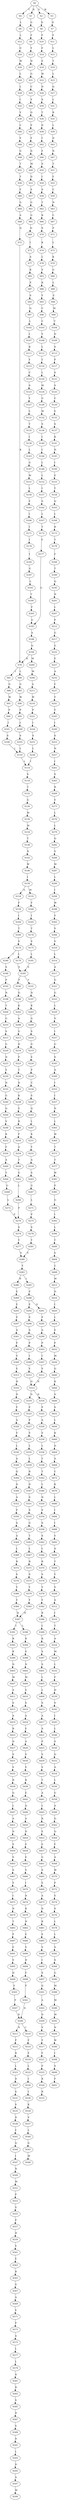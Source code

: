 strict digraph  {
	S0 -> S1 [ label = R ];
	S0 -> S2 [ label = V ];
	S0 -> S3 [ label = W ];
	S0 -> S4 [ label = T ];
	S1 -> S5 [ label = G ];
	S2 -> S6 [ label = D ];
	S3 -> S7 [ label = D ];
	S4 -> S8 [ label = L ];
	S5 -> S9 [ label = F ];
	S6 -> S10 [ label = P ];
	S7 -> S11 [ label = P ];
	S8 -> S12 [ label = L ];
	S9 -> S13 [ label = Y ];
	S10 -> S14 [ label = F ];
	S11 -> S15 [ label = L ];
	S12 -> S16 [ label = G ];
	S13 -> S17 [ label = H ];
	S14 -> S18 [ label = E ];
	S15 -> S19 [ label = T ];
	S16 -> S20 [ label = M ];
	S17 -> S21 [ label = G ];
	S18 -> S22 [ label = W ];
	S19 -> S23 [ label = L ];
	S20 -> S24 [ label = L ];
	S21 -> S25 [ label = C ];
	S22 -> S26 [ label = D ];
	S23 -> S27 [ label = Q ];
	S24 -> S28 [ label = L ];
	S25 -> S29 [ label = V ];
	S26 -> S30 [ label = S ];
	S27 -> S31 [ label = L ];
	S28 -> S32 [ label = I ];
	S29 -> S33 [ label = Q ];
	S30 -> S34 [ label = T ];
	S31 -> S35 [ label = R ];
	S32 -> S36 [ label = V ];
	S33 -> S37 [ label = P ];
	S34 -> S38 [ label = D ];
	S35 -> S39 [ label = L ];
	S36 -> S40 [ label = C ];
	S37 -> S41 [ label = F ];
	S38 -> S42 [ label = I ];
	S39 -> S43 [ label = D ];
	S40 -> S44 [ label = V ];
	S41 -> S45 [ label = D ];
	S42 -> S46 [ label = F ];
	S43 -> S47 [ label = N ];
	S44 -> S48 [ label = G ];
	S45 -> S49 [ label = M ];
	S46 -> S50 [ label = S ];
	S47 -> S51 [ label = T ];
	S48 -> S52 [ label = T ];
	S49 -> S53 [ label = D ];
	S50 -> S54 [ label = I ];
	S51 -> S55 [ label = F ];
	S52 -> S56 [ label = T ];
	S53 -> S57 [ label = E ];
	S54 -> S58 [ label = S ];
	S55 -> S59 [ label = C ];
	S56 -> S60 [ label = F ];
	S57 -> S61 [ label = G ];
	S58 -> S62 [ label = T ];
	S59 -> S63 [ label = N ];
	S60 -> S64 [ label = G ];
	S61 -> S65 [ label = G ];
	S62 -> S66 [ label = R ];
	S63 -> S67 [ label = C ];
	S64 -> S68 [ label = A ];
	S65 -> S69 [ label = D ];
	S66 -> S70 [ label = S ];
	S67 -> S71 [ label = P ];
	S68 -> S72 [ label = Q ];
	S69 -> S73 [ label = I ];
	S70 -> S74 [ label = K ];
	S71 -> S75 [ label = L ];
	S72 -> S76 [ label = K ];
	S73 -> S77 [ label = A ];
	S74 -> S78 [ label = L ];
	S75 -> S79 [ label = K ];
	S76 -> S80 [ label = L ];
	S76 -> S81 [ label = I ];
	S77 -> S82 [ label = K ];
	S78 -> S83 [ label = V ];
	S79 -> S84 [ label = G ];
	S80 -> S85 [ label = G ];
	S81 -> S86 [ label = G ];
	S82 -> S87 [ label = P ];
	S83 -> S88 [ label = R ];
	S84 -> S89 [ label = L ];
	S85 -> S90 [ label = W ];
	S86 -> S91 [ label = W ];
	S87 -> S92 [ label = S ];
	S88 -> S93 [ label = Y ];
	S89 -> S94 [ label = E ];
	S90 -> S95 [ label = P ];
	S91 -> S96 [ label = P ];
	S92 -> S97 [ label = Q ];
	S93 -> S98 [ label = C ];
	S94 -> S99 [ label = M ];
	S95 -> S100 [ label = I ];
	S96 -> S101 [ label = I ];
	S97 -> S102 [ label = L ];
	S98 -> S103 [ label = C ];
	S99 -> S104 [ label = T ];
	S100 -> S105 [ label = S ];
	S101 -> S106 [ label = S ];
	S102 -> S107 [ label = I ];
	S103 -> S108 [ label = Y ];
	S104 -> S109 [ label = D ];
	S105 -> S110 [ label = L ];
	S106 -> S110 [ label = L ];
	S107 -> S111 [ label = R ];
	S108 -> S112 [ label = L ];
	S109 -> S113 [ label = S ];
	S110 -> S114 [ label = I ];
	S111 -> S115 [ label = Y ];
	S112 -> S116 [ label = T ];
	S113 -> S117 [ label = P ];
	S114 -> S118 [ label = S ];
	S115 -> S119 [ label = C ];
	S116 -> S120 [ label = L ];
	S117 -> S121 [ label = S ];
	S118 -> S122 [ label = T ];
	S119 -> S123 [ label = S ];
	S120 -> S124 [ label = M ];
	S121 -> S125 [ label = S ];
	S122 -> S126 [ label = G ];
	S123 -> S127 [ label = Y ];
	S124 -> S128 [ label = G ];
	S125 -> S129 [ label = C ];
	S126 -> S130 [ label = M ];
	S127 -> S131 [ label = L ];
	S128 -> S132 [ label = M ];
	S129 -> S133 [ label = E ];
	S130 -> S134 [ label = M ];
	S131 -> S135 [ label = T ];
	S132 -> S136 [ label = S ];
	S133 -> S137 [ label = S ];
	S134 -> S138 [ label = T ];
	S135 -> S139 [ label = I ];
	S136 -> S140 [ label = I ];
	S137 -> S141 [ label = K ];
	S138 -> S142 [ label = N ];
	S139 -> S143 [ label = L ];
	S140 -> S144 [ label = I ];
	S141 -> S145 [ label = N ];
	S142 -> S146 [ label = W ];
	S143 -> S147 [ label = G ];
	S144 -> S148 [ label = L ];
	S145 -> S149 [ label = I ];
	S146 -> S150 [ label = I ];
	S147 -> S151 [ label = M ];
	S148 -> S152 [ label = L ];
	S149 -> S153 [ label = E ];
	S150 -> S154 [ label = A ];
	S150 -> S155 [ label = M ];
	S151 -> S156 [ label = L ];
	S152 -> S157 [ label = I ];
	S153 -> S158 [ label = T ];
	S154 -> S159 [ label = F ];
	S155 -> S160 [ label = F ];
	S156 -> S161 [ label = F ];
	S157 -> S162 [ label = G ];
	S158 -> S163 [ label = Q ];
	S159 -> S164 [ label = I ];
	S160 -> S165 [ label = I ];
	S161 -> S166 [ label = I ];
	S162 -> S167 [ label = L ];
	S163 -> S168 [ label = L ];
	S164 -> S169 [ label = T ];
	S165 -> S170 [ label = T ];
	S166 -> S171 [ label = I ];
	S167 -> S172 [ label = T ];
	S168 -> S173 [ label = K ];
	S169 -> S174 [ label = V ];
	S170 -> S175 [ label = V ];
	S171 -> S176 [ label = I ];
	S172 -> S177 [ label = F ];
	S173 -> S178 [ label = T ];
	S174 -> S179 [ label = L ];
	S174 -> S180 [ label = I ];
	S175 -> S181 [ label = L ];
	S176 -> S182 [ label = I ];
	S177 -> S183 [ label = G ];
	S178 -> S184 [ label = F ];
	S179 -> S185 [ label = S ];
	S180 -> S186 [ label = S ];
	S181 -> S185 [ label = S ];
	S182 -> S187 [ label = G ];
	S183 -> S188 [ label = A ];
	S184 -> S189 [ label = T ];
	S185 -> S190 [ label = P ];
	S185 -> S191 [ label = T ];
	S186 -> S192 [ label = P ];
	S187 -> S193 [ label = L ];
	S188 -> S194 [ label = Q ];
	S189 -> S195 [ label = Q ];
	S190 -> S196 [ label = Q ];
	S191 -> S197 [ label = N ];
	S192 -> S198 [ label = N ];
	S193 -> S199 [ label = T ];
	S194 -> S200 [ label = M ];
	S194 -> S76 [ label = K ];
	S195 -> S201 [ label = N ];
	S196 -> S202 [ label = K ];
	S197 -> S203 [ label = K ];
	S198 -> S204 [ label = T ];
	S199 -> S205 [ label = F ];
	S200 -> S206 [ label = M ];
	S201 -> S207 [ label = L ];
	S202 -> S208 [ label = A ];
	S203 -> S209 [ label = G ];
	S204 -> S210 [ label = G ];
	S205 -> S183 [ label = G ];
	S206 -> S211 [ label = A ];
	S207 -> S212 [ label = P ];
	S208 -> S213 [ label = G ];
	S209 -> S214 [ label = S ];
	S210 -> S215 [ label = S ];
	S211 -> S216 [ label = W ];
	S212 -> S217 [ label = G ];
	S213 -> S218 [ label = D ];
	S214 -> S219 [ label = G ];
	S215 -> S220 [ label = G ];
	S216 -> S221 [ label = P ];
	S217 -> S222 [ label = G ];
	S218 -> S223 [ label = P ];
	S219 -> S224 [ label = E ];
	S220 -> S225 [ label = D ];
	S221 -> S226 [ label = I ];
	S222 -> S227 [ label = E ];
	S223 -> S228 [ label = T ];
	S224 -> S229 [ label = P ];
	S225 -> S230 [ label = V ];
	S226 -> S231 [ label = S ];
	S227 -> S232 [ label = A ];
	S228 -> S233 [ label = D ];
	S229 -> S234 [ label = C ];
	S230 -> S235 [ label = N ];
	S231 -> S236 [ label = L ];
	S232 -> S237 [ label = F ];
	S233 -> S238 [ label = K ];
	S234 -> S239 [ label = S ];
	S235 -> S240 [ label = G ];
	S236 -> S114 [ label = I ];
	S237 -> S241 [ label = Y ];
	S238 -> S242 [ label = V ];
	S239 -> S243 [ label = Q ];
	S240 -> S244 [ label = Q ];
	S241 -> S245 [ label = Y ];
	S242 -> S246 [ label = R ];
	S243 -> S247 [ label = L ];
	S244 -> S248 [ label = V ];
	S245 -> S249 [ label = I ];
	S246 -> S250 [ label = F ];
	S247 -> S251 [ label = K ];
	S248 -> S252 [ label = K ];
	S249 -> S253 [ label = S ];
	S250 -> S254 [ label = A ];
	S251 -> S255 [ label = Y ];
	S252 -> S256 [ label = F ];
	S253 -> S257 [ label = N ];
	S254 -> S258 [ label = T ];
	S255 -> S259 [ label = A ];
	S256 -> S260 [ label = A ];
	S257 -> S261 [ label = I ];
	S258 -> S262 [ label = G ];
	S259 -> S263 [ label = S ];
	S260 -> S264 [ label = T ];
	S261 -> S265 [ label = S ];
	S262 -> S266 [ label = L ];
	S263 -> S267 [ label = G ];
	S264 -> S268 [ label = G ];
	S265 -> S269 [ label = R ];
	S266 -> S270 [ label = P ];
	S267 -> S271 [ label = L ];
	S268 -> S272 [ label = L ];
	S269 -> S273 [ label = Y ];
	S270 -> S274 [ label = S ];
	S271 -> S275 [ label = P ];
	S272 -> S270 [ label = P ];
	S273 -> S276 [ label = L ];
	S274 -> S277 [ label = Y ];
	S275 -> S278 [ label = S ];
	S276 -> S279 [ label = L ];
	S277 -> S280 [ label = V ];
	S278 -> S281 [ label = Y ];
	S279 -> S282 [ label = Q ];
	S280 -> S283 [ label = Y ];
	S281 -> S280 [ label = V ];
	S282 -> S284 [ label = V ];
	S283 -> S285 [ label = I ];
	S283 -> S286 [ label = R ];
	S284 -> S287 [ label = M ];
	S285 -> S288 [ label = E ];
	S286 -> S289 [ label = E ];
	S287 -> S290 [ label = L ];
	S288 -> S291 [ label = D ];
	S288 -> S292 [ label = E ];
	S289 -> S293 [ label = E ];
	S290 -> S294 [ label = I ];
	S291 -> S295 [ label = P ];
	S292 -> S296 [ label = P ];
	S293 -> S297 [ label = P ];
	S294 -> S298 [ label = W ];
	S295 -> S299 [ label = A ];
	S296 -> S300 [ label = A ];
	S297 -> S301 [ label = A ];
	S298 -> S302 [ label = Y ];
	S299 -> S303 [ label = P ];
	S300 -> S304 [ label = P ];
	S301 -> S305 [ label = P ];
	S302 -> S306 [ label = V ];
	S303 -> S307 [ label = I ];
	S304 -> S308 [ label = I ];
	S305 -> S309 [ label = V ];
	S306 -> S310 [ label = V ];
	S307 -> S311 [ label = V ];
	S308 -> S312 [ label = V ];
	S309 -> S313 [ label = V ];
	S310 -> S314 [ label = L ];
	S311 -> S315 [ label = H ];
	S312 -> S315 [ label = H ];
	S313 -> S316 [ label = H ];
	S314 -> S317 [ label = A ];
	S315 -> S318 [ label = H ];
	S315 -> S319 [ label = D ];
	S316 -> S320 [ label = D ];
	S317 -> S321 [ label = G ];
	S318 -> S322 [ label = P ];
	S319 -> S323 [ label = P ];
	S320 -> S324 [ label = P ];
	S321 -> S325 [ label = G ];
	S322 -> S326 [ label = A ];
	S323 -> S327 [ label = P ];
	S324 -> S328 [ label = A ];
	S325 -> S329 [ label = L ];
	S326 -> S330 [ label = V ];
	S327 -> S331 [ label = V ];
	S328 -> S332 [ label = V ];
	S329 -> S333 [ label = V ];
	S330 -> S334 [ label = L ];
	S331 -> S335 [ label = L ];
	S332 -> S336 [ label = L ];
	S333 -> S337 [ label = I ];
	S334 -> S338 [ label = T ];
	S335 -> S339 [ label = L ];
	S336 -> S340 [ label = A ];
	S337 -> S341 [ label = G ];
	S338 -> S342 [ label = T ];
	S339 -> S343 [ label = R ];
	S340 -> S344 [ label = Q ];
	S341 -> S345 [ label = S ];
	S342 -> S346 [ label = L ];
	S343 -> S347 [ label = D ];
	S344 -> S348 [ label = D ];
	S345 -> S349 [ label = A ];
	S346 -> S350 [ label = N ];
	S347 -> S351 [ label = S ];
	S348 -> S352 [ label = A ];
	S349 -> S353 [ label = I ];
	S350 -> S354 [ label = S ];
	S351 -> S355 [ label = S ];
	S352 -> S356 [ label = P ];
	S353 -> S357 [ label = I ];
	S354 -> S358 [ label = S ];
	S355 -> S359 [ label = G ];
	S356 -> S360 [ label = A ];
	S357 -> S361 [ label = N ];
	S358 -> S362 [ label = S ];
	S359 -> S363 [ label = T ];
	S360 -> S364 [ label = A ];
	S361 -> S365 [ label = L ];
	S362 -> S366 [ label = L ];
	S363 -> S367 [ label = L ];
	S364 -> S368 [ label = L ];
	S365 -> S369 [ label = W ];
	S366 -> S370 [ label = R ];
	S367 -> S371 [ label = R ];
	S368 -> S372 [ label = R ];
	S369 -> S373 [ label = T ];
	S370 -> S374 [ label = S ];
	S371 -> S375 [ label = S ];
	S372 -> S376 [ label = S ];
	S373 -> S377 [ label = T ];
	S374 -> S378 [ label = Y ];
	S375 -> S379 [ label = Y ];
	S376 -> S380 [ label = Y ];
	S377 -> S381 [ label = W ];
	S378 -> S382 [ label = Y ];
	S379 -> S383 [ label = Y ];
	S380 -> S384 [ label = Y ];
	S381 -> S385 [ label = P ];
	S382 -> S386 [ label = R ];
	S383 -> S387 [ label = H ];
	S384 -> S387 [ label = H ];
	S385 -> S388 [ label = G ];
	S386 -> S389 [ label = L ];
	S387 -> S390 [ label = L ];
	S387 -> S391 [ label = I ];
	S388 -> S392 [ label = I ];
	S389 -> S393 [ label = R ];
	S390 -> S394 [ label = R ];
	S391 -> S395 [ label = R ];
	S392 -> S396 [ label = L ];
	S393 -> S397 [ label = S ];
	S394 -> S398 [ label = S ];
	S395 -> S399 [ label = K ];
	S396 -> S400 [ label = T ];
	S397 -> S401 [ label = S ];
	S398 -> S402 [ label = N ];
	S399 -> S403 [ label = N ];
	S400 -> S404 [ label = V ];
	S401 -> S405 [ label = L ];
	S402 -> S406 [ label = M ];
	S403 -> S407 [ label = M ];
	S404 -> S408 [ label = C ];
	S405 -> S409 [ label = L ];
	S406 -> S410 [ label = V ];
	S407 -> S411 [ label = A ];
	S408 -> S412 [ label = M ];
	S409 -> S413 [ label = S ];
	S410 -> S414 [ label = S ];
	S411 -> S415 [ label = S ];
	S412 -> S416 [ label = D ];
	S413 -> S417 [ label = A ];
	S414 -> S418 [ label = A ];
	S415 -> S419 [ label = A ];
	S416 -> S420 [ label = I ];
	S417 -> S421 [ label = A ];
	S418 -> S422 [ label = E ];
	S419 -> S423 [ label = R ];
	S420 -> S424 [ label = L ];
	S421 -> S425 [ label = P ];
	S422 -> S426 [ label = A ];
	S423 -> S427 [ label = D ];
	S424 -> S428 [ label = E ];
	S425 -> S429 [ label = S ];
	S426 -> S430 [ label = S ];
	S427 -> S431 [ label = S ];
	S428 -> S432 [ label = P ];
	S429 -> S433 [ label = V ];
	S430 -> S434 [ label = V ];
	S431 -> S435 [ label = V ];
	S432 -> S436 [ label = M ];
	S433 -> S437 [ label = T ];
	S434 -> S438 [ label = R ];
	S435 -> S439 [ label = R ];
	S436 -> S440 [ label = Q ];
	S437 -> S441 [ label = A ];
	S438 -> S442 [ label = E ];
	S439 -> S443 [ label = Q ];
	S440 -> S444 [ label = K ];
	S441 -> S445 [ label = L ];
	S442 -> S446 [ label = Q ];
	S443 -> S447 [ label = L ];
	S444 -> S448 [ label = S ];
	S445 -> S449 [ label = R ];
	S446 -> S450 [ label = A ];
	S447 -> S451 [ label = A ];
	S448 -> S452 [ label = S ];
	S449 -> S453 [ label = E ];
	S450 -> S454 [ label = D ];
	S451 -> S455 [ label = D ];
	S452 -> S456 [ label = L ];
	S453 -> S457 [ label = E ];
	S454 -> S458 [ label = E ];
	S455 -> S459 [ label = S ];
	S456 -> S460 [ label = K ];
	S457 -> S461 [ label = G ];
	S458 -> S462 [ label = E ];
	S459 -> S463 [ label = V ];
	S460 -> S464 [ label = D ];
	S461 -> S465 [ label = S ];
	S462 -> S466 [ label = V ];
	S463 -> S467 [ label = S ];
	S464 -> S468 [ label = A ];
	S465 -> S469 [ label = E ];
	S466 -> S470 [ label = I ];
	S467 -> S471 [ label = V ];
	S468 -> S472 [ label = C ];
	S469 -> S473 [ label = A ];
	S470 -> S474 [ label = N ];
	S471 -> S475 [ label = I ];
	S472 -> S476 [ label = K ];
	S473 -> S477 [ label = D ];
	S474 -> S478 [ label = R ];
	S475 -> S479 [ label = N ];
	S476 -> S480 [ label = L ];
	S477 -> S481 [ label = R ];
	S478 -> S482 [ label = H ];
	S479 -> S483 [ label = T ];
	S480 -> S484 [ label = I ];
	S481 -> S485 [ label = E ];
	S482 -> S486 [ label = E ];
	S483 -> S487 [ label = P ];
	S484 -> S488 [ label = I ];
	S485 -> S489 [ label = V ];
	S486 -> S490 [ label = V ];
	S487 -> S491 [ label = E ];
	S488 -> S492 [ label = Y ];
	S489 -> S493 [ label = I ];
	S490 -> S494 [ label = H ];
	S491 -> S495 [ label = V ];
	S492 -> S496 [ label = A ];
	S493 -> S497 [ label = S ];
	S494 -> S498 [ label = F ];
	S495 -> S499 [ label = H ];
	S496 -> S500 [ label = T ];
	S497 -> S501 [ label = Q ];
	S498 -> S502 [ label = P ];
	S499 -> S503 [ label = F ];
	S500 -> S504 [ label = Y ];
	S501 -> S505 [ label = A ];
	S502 -> S506 [ label = R ];
	S503 -> S507 [ label = P ];
	S504 -> S508 [ label = V ];
	S505 -> S509 [ label = D ];
	S506 -> S510 [ label = C ];
	S506 -> S511 [ label = N ];
	S507 -> S506 [ label = R ];
	S508 -> S512 [ label = A ];
	S509 -> S513 [ label = V ];
	S510 -> S514 [ label = F ];
	S511 -> S515 [ label = P ];
	S512 -> S516 [ label = I ];
	S513 -> S517 [ label = Y ];
	S514 -> S518 [ label = F ];
	S515 -> S519 [ label = R ];
	S516 -> S520 [ label = T ];
	S517 -> S521 [ label = F ];
	S518 -> S522 [ label = L ];
	S519 -> S523 [ label = L ];
	S520 -> S524 [ label = A ];
	S521 -> S525 [ label = P ];
	S522 -> S526 [ label = I ];
	S523 -> S527 [ label = D ];
	S524 -> S528 [ label = M ];
	S525 -> S529 [ label = R ];
	S526 -> S530 [ label = I ];
	S527 -> S531 [ label = S ];
	S528 -> S532 [ label = L ];
	S529 -> S533 [ label = R ];
	S530 -> S534 [ label = K ];
	S531 -> S535 [ label = S ];
	S532 -> S536 [ label = F ];
	S534 -> S537 [ label = V ];
	S535 -> S538 [ label = D ];
	S536 -> S539 [ label = H ];
	S537 -> S540 [ label = L ];
	S538 -> S541 [ label = F ];
	S539 -> S542 [ label = V ];
	S540 -> S543 [ label = G ];
	S541 -> S544 [ label = Q ];
	S542 -> S545 [ label = I ];
	S543 -> S546 [ label = M ];
	S544 -> S547 [ label = I ];
	S545 -> S548 [ label = L ];
	S547 -> S549 [ label = N ];
	S548 -> S550 [ label = S ];
	S549 -> S551 [ label = M ];
	S550 -> S552 [ label = Q ];
	S551 -> S553 [ label = P ];
	S552 -> S554 [ label = A ];
	S553 -> S555 [ label = G ];
	S554 -> S556 [ label = L ];
	S555 -> S557 [ label = P ];
	S556 -> S558 [ label = G ];
	S557 -> S559 [ label = H ];
	S558 -> S560 [ label = A ];
	S559 -> S561 [ label = V ];
	S560 -> S562 [ label = Q ];
	S561 -> S563 [ label = E ];
	S562 -> S564 [ label = Q ];
	S563 -> S565 [ label = R ];
	S564 -> S566 [ label = F ];
	S565 -> S567 [ label = G ];
	S566 -> S568 [ label = A ];
	S567 -> S569 [ label = A ];
	S568 -> S570 [ label = W ];
	S569 -> S571 [ label = E ];
	S570 -> S572 [ label = P ];
	S571 -> S573 [ label = P ];
	S572 -> S574 [ label = V ];
	S573 -> S575 [ label = A ];
	S574 -> S576 [ label = S ];
	S575 -> S577 [ label = L ];
	S576 -> S578 [ label = L ];
	S577 -> S579 [ label = L ];
	S578 -> S580 [ label = L ];
	S579 -> S581 [ label = Q ];
	S580 -> S582 [ label = S ];
	S581 -> S583 [ label = R ];
	S582 -> S584 [ label = S ];
	S583 -> S585 [ label = S ];
	S584 -> S586 [ label = G ];
	S585 -> S587 [ label = D ];
	S586 -> S588 [ label = M ];
	S587 -> S589 [ label = S ];
	S588 -> S590 [ label = M ];
	S589 -> S591 [ label = D ];
	S590 -> S592 [ label = M ];
	S591 -> S593 [ label = L ];
	S592 -> S594 [ label = N ];
	S593 -> S595 [ label = D ];
	S594 -> S596 [ label = W ];
	S595 -> S597 [ label = A ];
	S596 -> S598 [ label = I ];
	S597 -> S599 [ label = M ];
	S598 -> S600 [ label = S ];
	S600 -> S601 [ label = F ];
}
